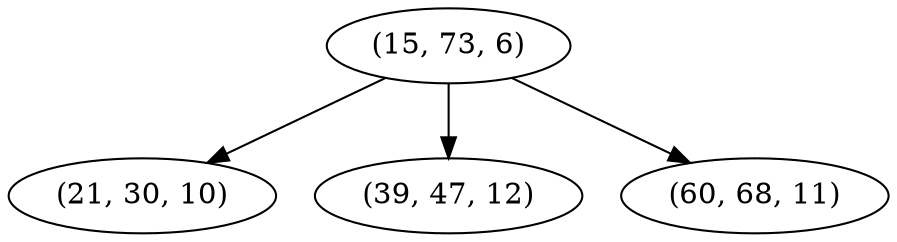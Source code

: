 digraph tree {
    "(15, 73, 6)";
    "(21, 30, 10)";
    "(39, 47, 12)";
    "(60, 68, 11)";
    "(15, 73, 6)" -> "(21, 30, 10)";
    "(15, 73, 6)" -> "(39, 47, 12)";
    "(15, 73, 6)" -> "(60, 68, 11)";
}
